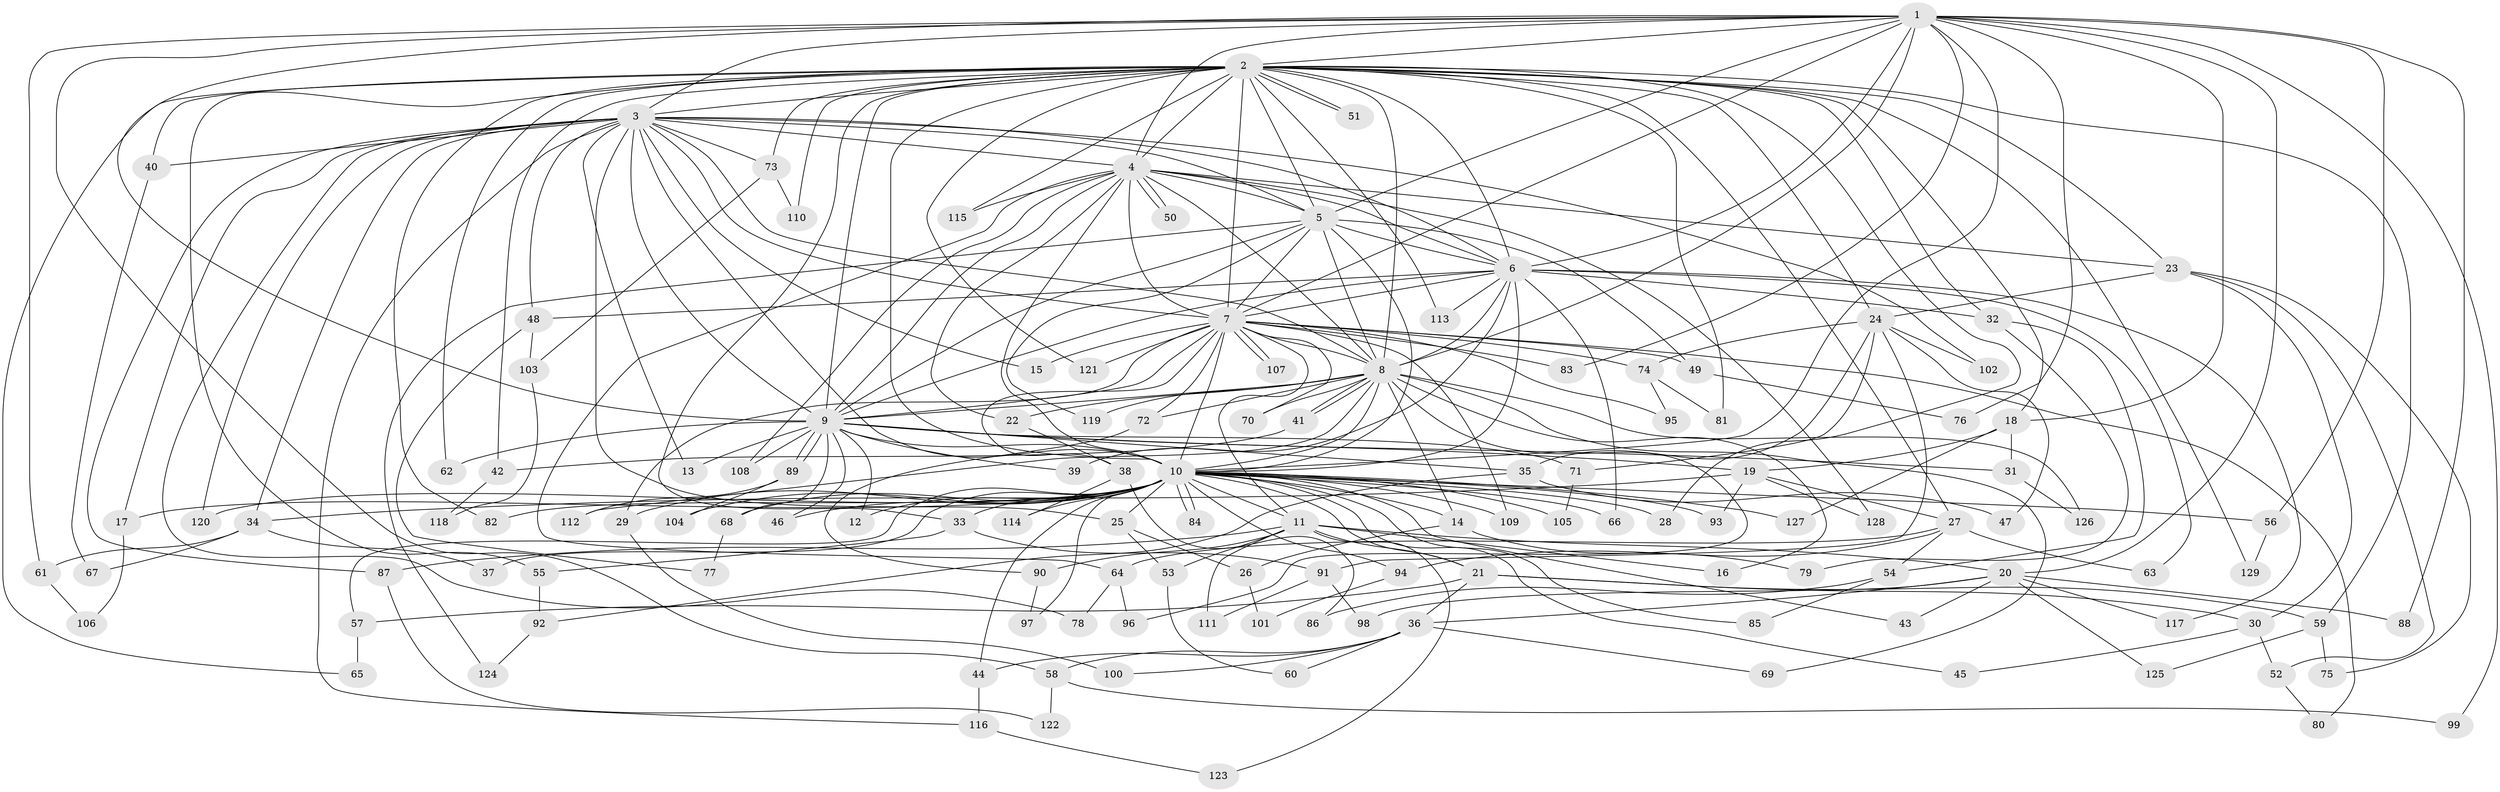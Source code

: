 // Generated by graph-tools (version 1.1) at 2025/45/03/09/25 04:45:50]
// undirected, 129 vertices, 283 edges
graph export_dot {
graph [start="1"]
  node [color=gray90,style=filled];
  1;
  2;
  3;
  4;
  5;
  6;
  7;
  8;
  9;
  10;
  11;
  12;
  13;
  14;
  15;
  16;
  17;
  18;
  19;
  20;
  21;
  22;
  23;
  24;
  25;
  26;
  27;
  28;
  29;
  30;
  31;
  32;
  33;
  34;
  35;
  36;
  37;
  38;
  39;
  40;
  41;
  42;
  43;
  44;
  45;
  46;
  47;
  48;
  49;
  50;
  51;
  52;
  53;
  54;
  55;
  56;
  57;
  58;
  59;
  60;
  61;
  62;
  63;
  64;
  65;
  66;
  67;
  68;
  69;
  70;
  71;
  72;
  73;
  74;
  75;
  76;
  77;
  78;
  79;
  80;
  81;
  82;
  83;
  84;
  85;
  86;
  87;
  88;
  89;
  90;
  91;
  92;
  93;
  94;
  95;
  96;
  97;
  98;
  99;
  100;
  101;
  102;
  103;
  104;
  105;
  106;
  107;
  108;
  109;
  110;
  111;
  112;
  113;
  114;
  115;
  116;
  117;
  118;
  119;
  120;
  121;
  122;
  123;
  124;
  125;
  126;
  127;
  128;
  129;
  1 -- 2;
  1 -- 3;
  1 -- 4;
  1 -- 5;
  1 -- 6;
  1 -- 7;
  1 -- 8;
  1 -- 9;
  1 -- 10;
  1 -- 18;
  1 -- 20;
  1 -- 56;
  1 -- 58;
  1 -- 61;
  1 -- 76;
  1 -- 83;
  1 -- 88;
  1 -- 99;
  2 -- 3;
  2 -- 4;
  2 -- 5;
  2 -- 6;
  2 -- 7;
  2 -- 8;
  2 -- 9;
  2 -- 10;
  2 -- 18;
  2 -- 23;
  2 -- 24;
  2 -- 27;
  2 -- 28;
  2 -- 32;
  2 -- 33;
  2 -- 40;
  2 -- 42;
  2 -- 51;
  2 -- 51;
  2 -- 55;
  2 -- 59;
  2 -- 62;
  2 -- 65;
  2 -- 73;
  2 -- 81;
  2 -- 82;
  2 -- 110;
  2 -- 113;
  2 -- 115;
  2 -- 121;
  2 -- 129;
  3 -- 4;
  3 -- 5;
  3 -- 6;
  3 -- 7;
  3 -- 8;
  3 -- 9;
  3 -- 10;
  3 -- 13;
  3 -- 15;
  3 -- 17;
  3 -- 25;
  3 -- 34;
  3 -- 40;
  3 -- 48;
  3 -- 73;
  3 -- 78;
  3 -- 87;
  3 -- 102;
  3 -- 116;
  3 -- 120;
  4 -- 5;
  4 -- 6;
  4 -- 7;
  4 -- 8;
  4 -- 9;
  4 -- 10;
  4 -- 22;
  4 -- 23;
  4 -- 50;
  4 -- 50;
  4 -- 64;
  4 -- 108;
  4 -- 115;
  4 -- 128;
  5 -- 6;
  5 -- 7;
  5 -- 8;
  5 -- 9;
  5 -- 10;
  5 -- 49;
  5 -- 119;
  5 -- 124;
  6 -- 7;
  6 -- 8;
  6 -- 9;
  6 -- 10;
  6 -- 32;
  6 -- 39;
  6 -- 48;
  6 -- 63;
  6 -- 66;
  6 -- 113;
  6 -- 117;
  7 -- 8;
  7 -- 9;
  7 -- 10;
  7 -- 11;
  7 -- 15;
  7 -- 29;
  7 -- 38;
  7 -- 49;
  7 -- 70;
  7 -- 72;
  7 -- 74;
  7 -- 80;
  7 -- 83;
  7 -- 95;
  7 -- 107;
  7 -- 107;
  7 -- 109;
  7 -- 121;
  8 -- 9;
  8 -- 10;
  8 -- 14;
  8 -- 16;
  8 -- 22;
  8 -- 41;
  8 -- 41;
  8 -- 69;
  8 -- 70;
  8 -- 72;
  8 -- 96;
  8 -- 112;
  8 -- 119;
  8 -- 126;
  9 -- 10;
  9 -- 12;
  9 -- 13;
  9 -- 19;
  9 -- 31;
  9 -- 35;
  9 -- 39;
  9 -- 46;
  9 -- 62;
  9 -- 68;
  9 -- 71;
  9 -- 89;
  9 -- 89;
  9 -- 108;
  10 -- 11;
  10 -- 12;
  10 -- 14;
  10 -- 17;
  10 -- 21;
  10 -- 25;
  10 -- 28;
  10 -- 29;
  10 -- 33;
  10 -- 37;
  10 -- 43;
  10 -- 44;
  10 -- 45;
  10 -- 46;
  10 -- 56;
  10 -- 57;
  10 -- 66;
  10 -- 68;
  10 -- 82;
  10 -- 84;
  10 -- 84;
  10 -- 85;
  10 -- 93;
  10 -- 94;
  10 -- 97;
  10 -- 104;
  10 -- 105;
  10 -- 109;
  10 -- 114;
  10 -- 120;
  10 -- 127;
  11 -- 16;
  11 -- 20;
  11 -- 21;
  11 -- 53;
  11 -- 87;
  11 -- 90;
  11 -- 111;
  11 -- 123;
  14 -- 26;
  14 -- 79;
  17 -- 106;
  18 -- 19;
  18 -- 31;
  18 -- 127;
  19 -- 27;
  19 -- 34;
  19 -- 93;
  19 -- 128;
  20 -- 36;
  20 -- 43;
  20 -- 88;
  20 -- 98;
  20 -- 117;
  20 -- 125;
  21 -- 30;
  21 -- 36;
  21 -- 57;
  21 -- 59;
  22 -- 38;
  23 -- 24;
  23 -- 30;
  23 -- 52;
  23 -- 75;
  24 -- 35;
  24 -- 47;
  24 -- 71;
  24 -- 74;
  24 -- 91;
  24 -- 102;
  25 -- 26;
  25 -- 53;
  26 -- 101;
  27 -- 54;
  27 -- 63;
  27 -- 64;
  27 -- 94;
  29 -- 100;
  30 -- 45;
  30 -- 52;
  31 -- 126;
  32 -- 54;
  32 -- 79;
  33 -- 55;
  33 -- 91;
  34 -- 37;
  34 -- 61;
  34 -- 67;
  35 -- 47;
  35 -- 92;
  36 -- 44;
  36 -- 58;
  36 -- 60;
  36 -- 69;
  36 -- 100;
  38 -- 86;
  38 -- 114;
  40 -- 67;
  41 -- 42;
  42 -- 118;
  44 -- 116;
  48 -- 77;
  48 -- 103;
  49 -- 76;
  52 -- 80;
  53 -- 60;
  54 -- 85;
  54 -- 86;
  55 -- 92;
  56 -- 129;
  57 -- 65;
  58 -- 99;
  58 -- 122;
  59 -- 75;
  59 -- 125;
  61 -- 106;
  64 -- 78;
  64 -- 96;
  68 -- 77;
  71 -- 105;
  72 -- 90;
  73 -- 103;
  73 -- 110;
  74 -- 81;
  74 -- 95;
  87 -- 122;
  89 -- 104;
  89 -- 112;
  90 -- 97;
  91 -- 98;
  91 -- 111;
  92 -- 124;
  94 -- 101;
  103 -- 118;
  116 -- 123;
}
